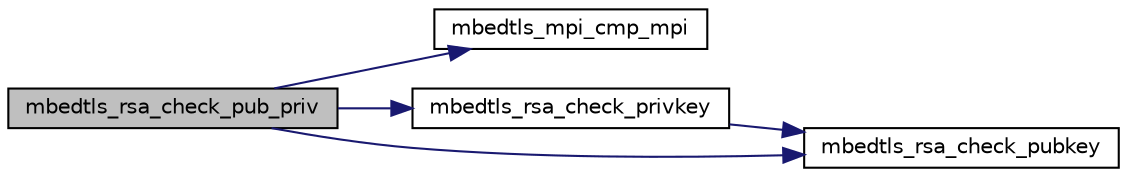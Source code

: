 digraph "mbedtls_rsa_check_pub_priv"
{
 // LATEX_PDF_SIZE
  edge [fontname="Helvetica",fontsize="10",labelfontname="Helvetica",labelfontsize="10"];
  node [fontname="Helvetica",fontsize="10",shape=record];
  rankdir="LR";
  Node1 [label="mbedtls_rsa_check_pub_priv",height=0.2,width=0.4,color="black", fillcolor="grey75", style="filled", fontcolor="black",tooltip="This function checks a public-private RSA key pair."];
  Node1 -> Node2 [color="midnightblue",fontsize="10",style="solid",fontname="Helvetica"];
  Node2 [label="mbedtls_mpi_cmp_mpi",height=0.2,width=0.4,color="black", fillcolor="white", style="filled",URL="$d1/dcc/bignum_8c.html#a762dd8add46384d4935a4aecc125096e",tooltip="Compare two MPIs."];
  Node1 -> Node3 [color="midnightblue",fontsize="10",style="solid",fontname="Helvetica"];
  Node3 [label="mbedtls_rsa_check_privkey",height=0.2,width=0.4,color="black", fillcolor="white", style="filled",URL="$d1/d81/rsa_8c.html#ab393f7a4d3882ac0b2afa51b641bf475",tooltip="This function checks if a context contains an RSA private key and perform basic consistency checks."];
  Node3 -> Node4 [color="midnightblue",fontsize="10",style="solid",fontname="Helvetica"];
  Node4 [label="mbedtls_rsa_check_pubkey",height=0.2,width=0.4,color="black", fillcolor="white", style="filled",URL="$d1/d81/rsa_8c.html#ad5da263d80db9ee27f084b68b0092546",tooltip="This function checks if a context contains at least an RSA public key."];
  Node1 -> Node4 [color="midnightblue",fontsize="10",style="solid",fontname="Helvetica"];
}
